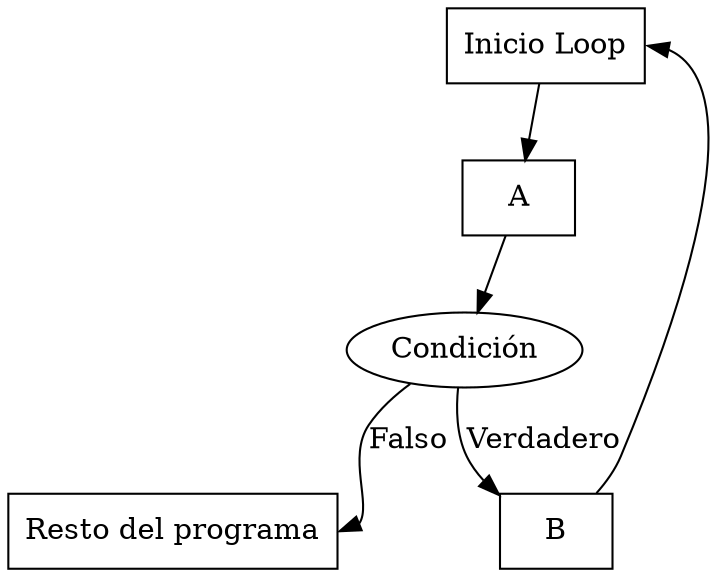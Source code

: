 digraph G {
  {node[shape=box, rank=min] "Inicio Loop"}
  {node[shape=box] A B}
  {node[shape=box] "Resto del programa"}
  "Inicio Loop" -> A -> Condición
  B -> "Inicio Loop":e
  Condición -> "Resto del programa":e [label=Falso]
  Condición -> B [label=Verdadero]
}